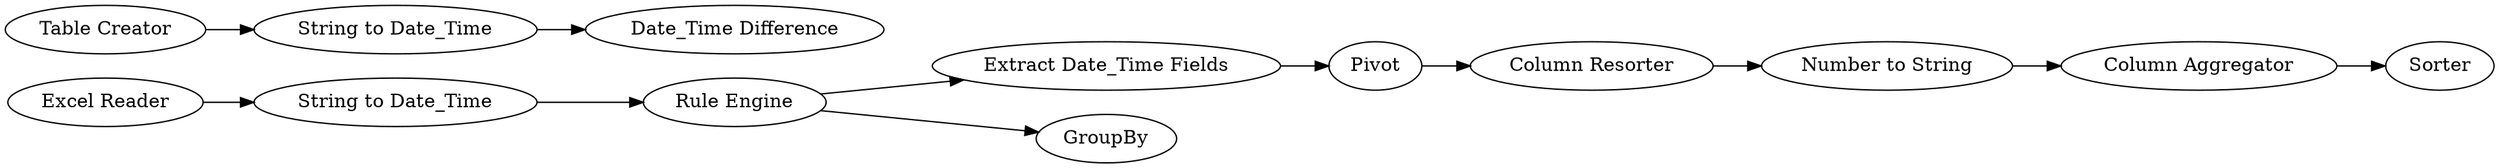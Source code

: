 digraph {
	"-1722654315317004152_2" [label="String to Date_Time"]
	"-1722654315317004152_6" [label="Date_Time Difference"]
	"-1722654315317004152_4" [label="Table Creator"]
	"-1722654315317004152_10" [label="Extract Date_Time Fields"]
	"-1722654315317004152_14" [label="Number to String"]
	"-1722654315317004152_9" [label=Pivot]
	"-1722654315317004152_5" [label="String to Date_Time"]
	"-1722654315317004152_1" [label="Excel Reader"]
	"-1722654315317004152_12" [label="Column Resorter"]
	"-1722654315317004152_7" [label="Rule Engine"]
	"-1722654315317004152_11" [label=Sorter]
	"-1722654315317004152_13" [label="Column Aggregator"]
	"-1722654315317004152_8" [label=GroupBy]
	"-1722654315317004152_13" -> "-1722654315317004152_11"
	"-1722654315317004152_4" -> "-1722654315317004152_5"
	"-1722654315317004152_14" -> "-1722654315317004152_13"
	"-1722654315317004152_9" -> "-1722654315317004152_12"
	"-1722654315317004152_7" -> "-1722654315317004152_8"
	"-1722654315317004152_12" -> "-1722654315317004152_14"
	"-1722654315317004152_7" -> "-1722654315317004152_10"
	"-1722654315317004152_5" -> "-1722654315317004152_6"
	"-1722654315317004152_10" -> "-1722654315317004152_9"
	"-1722654315317004152_2" -> "-1722654315317004152_7"
	"-1722654315317004152_1" -> "-1722654315317004152_2"
	rankdir=LR
}
